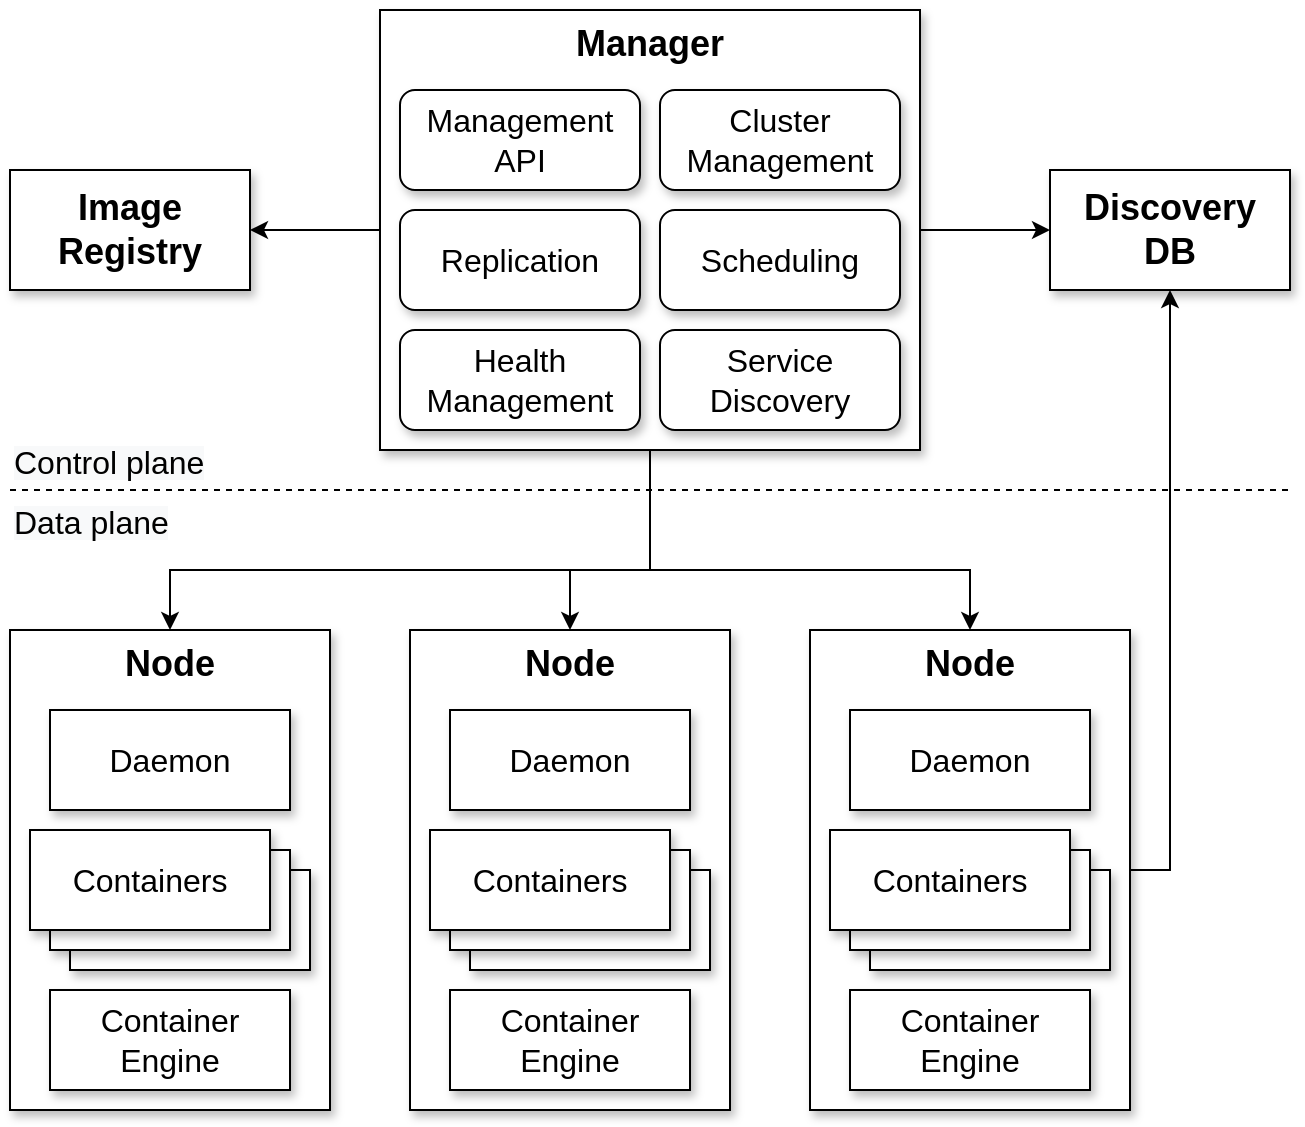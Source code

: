 <mxfile version="14.5.1" type="device"><diagram id="sGTMXH8njDxTxrf9McV2" name="Page-1"><mxGraphModel dx="1106" dy="837" grid="1" gridSize="10" guides="1" tooltips="1" connect="1" arrows="1" fold="1" page="1" pageScale="1" pageWidth="1100" pageHeight="850" math="0" shadow="0"><root><mxCell id="0"/><mxCell id="1" parent="0"/><mxCell id="jrh6HcXVlhJq9nKqbpKi-1" value="" style="edgeStyle=orthogonalEdgeStyle;rounded=0;orthogonalLoop=1;jettySize=auto;html=1;" parent="1" source="JRmslAJqSS6vHDavz7So-3" target="JRmslAJqSS6vHDavz7So-31" edge="1"><mxGeometry relative="1" as="geometry"/></mxCell><mxCell id="JRmslAJqSS6vHDavz7So-14" value="" style="edgeStyle=orthogonalEdgeStyle;rounded=0;orthogonalLoop=1;jettySize=auto;html=1;entryX=0.5;entryY=0;entryDx=0;entryDy=0;" parent="1" source="JRmslAJqSS6vHDavz7So-3" target="Tj_wFLu9c_E33zZebS4E-3" edge="1"><mxGeometry relative="1" as="geometry"><mxPoint x="520" y="470" as="targetPoint"/><Array as="points"><mxPoint x="560" y="440"/><mxPoint x="520" y="440"/></Array></mxGeometry></mxCell><mxCell id="JRmslAJqSS6vHDavz7So-22" value="" style="group" parent="1" vertex="1" connectable="0"><mxGeometry x="640" y="470" width="160" height="240" as="geometry"/></mxCell><mxCell id="JRmslAJqSS6vHDavz7So-23" value="&lt;font style=&quot;font-size: 18px&quot;&gt;&lt;b&gt;Node&lt;/b&gt;&lt;/font&gt;" style="rounded=0;whiteSpace=wrap;html=1;verticalAlign=top;shadow=1;" parent="JRmslAJqSS6vHDavz7So-22" vertex="1"><mxGeometry width="160" height="240" as="geometry"/></mxCell><mxCell id="JRmslAJqSS6vHDavz7So-24" value="&lt;font style=&quot;font-size: 16px&quot;&gt;Containers&lt;/font&gt;" style="rounded=0;whiteSpace=wrap;html=1;shadow=1;" parent="JRmslAJqSS6vHDavz7So-22" vertex="1"><mxGeometry x="30" y="120" width="120" height="50" as="geometry"/></mxCell><mxCell id="JRmslAJqSS6vHDavz7So-25" value="&lt;font style=&quot;font-size: 16px&quot;&gt;Containers&lt;/font&gt;" style="rounded=0;whiteSpace=wrap;html=1;shadow=1;" parent="JRmslAJqSS6vHDavz7So-22" vertex="1"><mxGeometry x="20" y="110" width="120" height="50" as="geometry"/></mxCell><mxCell id="JRmslAJqSS6vHDavz7So-26" value="&lt;font style=&quot;font-size: 16px&quot;&gt;Containers&lt;/font&gt;" style="rounded=0;whiteSpace=wrap;html=1;shadow=1;" parent="JRmslAJqSS6vHDavz7So-22" vertex="1"><mxGeometry x="10" y="100" width="120" height="50" as="geometry"/></mxCell><mxCell id="JRmslAJqSS6vHDavz7So-27" value="&lt;font style=&quot;font-size: 16px&quot;&gt;Daemon&lt;/font&gt;" style="rounded=0;whiteSpace=wrap;html=1;shadow=1;" parent="JRmslAJqSS6vHDavz7So-22" vertex="1"><mxGeometry x="20" y="40" width="120" height="50" as="geometry"/></mxCell><mxCell id="r55NWayZfvWeFaLp822p-4" style="edgeStyle=orthogonalEdgeStyle;rounded=0;orthogonalLoop=1;jettySize=auto;html=1;exitX=0.5;exitY=1;exitDx=0;exitDy=0;" parent="JRmslAJqSS6vHDavz7So-22" edge="1"><mxGeometry relative="1" as="geometry"><mxPoint x="80" y="180" as="sourcePoint"/><mxPoint x="80" y="180" as="targetPoint"/></mxGeometry></mxCell><mxCell id="Tj_wFLu9c_E33zZebS4E-1" value="&lt;font style=&quot;font-size: 16px&quot;&gt;Container Engine&lt;/font&gt;" style="rounded=0;whiteSpace=wrap;html=1;shadow=1;" parent="JRmslAJqSS6vHDavz7So-22" vertex="1"><mxGeometry x="20" y="180" width="120" height="50" as="geometry"/></mxCell><mxCell id="JRmslAJqSS6vHDavz7So-28" value="" style="edgeStyle=orthogonalEdgeStyle;rounded=0;orthogonalLoop=1;jettySize=auto;html=1;entryX=0.5;entryY=0;entryDx=0;entryDy=0;exitX=0.5;exitY=1;exitDx=0;exitDy=0;" parent="1" source="JRmslAJqSS6vHDavz7So-3" target="Tj_wFLu9c_E33zZebS4E-11" edge="1"><mxGeometry relative="1" as="geometry"><mxPoint x="530" y="395" as="sourcePoint"/><mxPoint x="320" y="470" as="targetPoint"/><Array as="points"><mxPoint x="560" y="440"/><mxPoint x="320" y="440"/></Array></mxGeometry></mxCell><mxCell id="JRmslAJqSS6vHDavz7So-29" value="" style="edgeStyle=orthogonalEdgeStyle;rounded=0;orthogonalLoop=1;jettySize=auto;html=1;exitX=0.5;exitY=1;exitDx=0;exitDy=0;entryX=0.5;entryY=0;entryDx=0;entryDy=0;" parent="1" source="JRmslAJqSS6vHDavz7So-3" target="JRmslAJqSS6vHDavz7So-23" edge="1"><mxGeometry relative="1" as="geometry"><mxPoint x="530" y="395" as="sourcePoint"/><mxPoint x="720" y="470" as="targetPoint"/><Array as="points"><mxPoint x="560" y="440"/><mxPoint x="720" y="440"/></Array></mxGeometry></mxCell><mxCell id="JRmslAJqSS6vHDavz7So-31" value="&lt;font style=&quot;font-size: 18px&quot;&gt;&lt;b&gt;Image Registry&lt;/b&gt;&lt;/font&gt;" style="rounded=0;whiteSpace=wrap;html=1;verticalAlign=middle;shadow=1;" parent="1" vertex="1"><mxGeometry x="240" y="240" width="120" height="60" as="geometry"/></mxCell><mxCell id="JRmslAJqSS6vHDavz7So-35" value="&lt;font style=&quot;font-size: 18px&quot;&gt;&lt;b&gt;Discovery DB&lt;/b&gt;&lt;/font&gt;" style="rounded=0;whiteSpace=wrap;html=1;verticalAlign=middle;spacingLeft=0;spacingBottom=0;spacing=3;shadow=1;" parent="1" vertex="1"><mxGeometry x="760" y="240" width="120" height="60" as="geometry"/></mxCell><mxCell id="JRmslAJqSS6vHDavz7So-36" value="" style="edgeStyle=orthogonalEdgeStyle;rounded=0;orthogonalLoop=1;jettySize=auto;html=1;entryX=0;entryY=0.5;entryDx=0;entryDy=0;exitX=1;exitY=0.5;exitDx=0;exitDy=0;" parent="1" source="JRmslAJqSS6vHDavz7So-3" target="JRmslAJqSS6vHDavz7So-35" edge="1"><mxGeometry relative="1" as="geometry"><mxPoint x="460" y="305" as="sourcePoint"/><mxPoint x="370" y="305" as="targetPoint"/></mxGeometry></mxCell><mxCell id="JRmslAJqSS6vHDavz7So-37" value="" style="edgeStyle=orthogonalEdgeStyle;rounded=0;orthogonalLoop=1;jettySize=auto;html=1;entryX=0.5;entryY=1;entryDx=0;entryDy=0;exitX=1;exitY=0.5;exitDx=0;exitDy=0;" parent="1" source="JRmslAJqSS6vHDavz7So-23" target="JRmslAJqSS6vHDavz7So-35" edge="1"><mxGeometry relative="1" as="geometry"><mxPoint x="530" y="395" as="sourcePoint"/><mxPoint x="730" y="475" as="targetPoint"/></mxGeometry></mxCell><mxCell id="wjb-W7vyoI8IyO36brAT-1" value="" style="endArrow=none;dashed=1;html=1;" parent="1" edge="1"><mxGeometry width="50" height="50" relative="1" as="geometry"><mxPoint x="240" y="400" as="sourcePoint"/><mxPoint x="880" y="400" as="targetPoint"/></mxGeometry></mxCell><mxCell id="wjb-W7vyoI8IyO36brAT-2" value="&lt;span style=&quot;color: rgb(0 , 0 , 0) ; font-family: &amp;#34;helvetica&amp;#34; ; font-size: 16px ; font-style: normal ; font-weight: 400 ; letter-spacing: normal ; text-align: center ; text-indent: 0px ; text-transform: none ; word-spacing: 0px ; background-color: rgb(248 , 249 , 250) ; display: inline ; float: none&quot;&gt;Control plane&lt;/span&gt;" style="text;whiteSpace=wrap;html=1;" parent="1" vertex="1"><mxGeometry x="240" y="370" width="120" height="30" as="geometry"/></mxCell><mxCell id="wjb-W7vyoI8IyO36brAT-3" value="&lt;span style=&quot;color: rgb(0 , 0 , 0) ; font-family: &amp;#34;helvetica&amp;#34; ; font-size: 16px ; font-style: normal ; font-weight: 400 ; letter-spacing: normal ; text-align: center ; text-indent: 0px ; text-transform: none ; word-spacing: 0px ; background-color: rgb(248 , 249 , 250) ; display: inline ; float: none&quot;&gt;Data plane&lt;/span&gt;" style="text;whiteSpace=wrap;html=1;" parent="1" vertex="1"><mxGeometry x="240" y="400" width="120" height="30" as="geometry"/></mxCell><mxCell id="Tj_wFLu9c_E33zZebS4E-2" value="" style="group;shadow=1;" parent="1" vertex="1" connectable="0"><mxGeometry x="440" y="470" width="160" height="240" as="geometry"/></mxCell><mxCell id="Tj_wFLu9c_E33zZebS4E-3" value="&lt;font style=&quot;font-size: 18px&quot;&gt;&lt;b&gt;Node&lt;/b&gt;&lt;/font&gt;" style="rounded=0;whiteSpace=wrap;html=1;verticalAlign=top;shadow=1;" parent="Tj_wFLu9c_E33zZebS4E-2" vertex="1"><mxGeometry width="160" height="240" as="geometry"/></mxCell><mxCell id="Tj_wFLu9c_E33zZebS4E-4" value="&lt;font style=&quot;font-size: 16px&quot;&gt;Containers&lt;/font&gt;" style="rounded=0;whiteSpace=wrap;html=1;shadow=1;" parent="Tj_wFLu9c_E33zZebS4E-2" vertex="1"><mxGeometry x="30" y="120" width="120" height="50" as="geometry"/></mxCell><mxCell id="Tj_wFLu9c_E33zZebS4E-5" value="&lt;font style=&quot;font-size: 16px&quot;&gt;Containers&lt;/font&gt;" style="rounded=0;whiteSpace=wrap;html=1;shadow=1;" parent="Tj_wFLu9c_E33zZebS4E-2" vertex="1"><mxGeometry x="20" y="110" width="120" height="50" as="geometry"/></mxCell><mxCell id="Tj_wFLu9c_E33zZebS4E-6" value="&lt;font style=&quot;font-size: 16px&quot;&gt;Containers&lt;/font&gt;" style="rounded=0;whiteSpace=wrap;html=1;shadow=1;" parent="Tj_wFLu9c_E33zZebS4E-2" vertex="1"><mxGeometry x="10" y="100" width="120" height="50" as="geometry"/></mxCell><mxCell id="Tj_wFLu9c_E33zZebS4E-7" value="&lt;font style=&quot;font-size: 16px&quot;&gt;Daemon&lt;/font&gt;" style="rounded=0;whiteSpace=wrap;html=1;shadow=1;" parent="Tj_wFLu9c_E33zZebS4E-2" vertex="1"><mxGeometry x="20" y="40" width="120" height="50" as="geometry"/></mxCell><mxCell id="Tj_wFLu9c_E33zZebS4E-8" style="edgeStyle=orthogonalEdgeStyle;rounded=0;orthogonalLoop=1;jettySize=auto;html=1;exitX=0.5;exitY=1;exitDx=0;exitDy=0;shadow=1;" parent="Tj_wFLu9c_E33zZebS4E-2" edge="1"><mxGeometry relative="1" as="geometry"><mxPoint x="80" y="180" as="sourcePoint"/><mxPoint x="80" y="180" as="targetPoint"/></mxGeometry></mxCell><mxCell id="Tj_wFLu9c_E33zZebS4E-9" value="&lt;font style=&quot;font-size: 16px&quot;&gt;Container Engine&lt;/font&gt;" style="rounded=0;whiteSpace=wrap;html=1;shadow=1;" parent="Tj_wFLu9c_E33zZebS4E-2" vertex="1"><mxGeometry x="20" y="180" width="120" height="50" as="geometry"/></mxCell><mxCell id="Tj_wFLu9c_E33zZebS4E-10" value="" style="group;shadow=1;" parent="1" vertex="1" connectable="0"><mxGeometry x="240" y="470" width="160" height="240" as="geometry"/></mxCell><mxCell id="Tj_wFLu9c_E33zZebS4E-11" value="&lt;font style=&quot;font-size: 18px&quot;&gt;&lt;b&gt;Node&lt;/b&gt;&lt;/font&gt;" style="rounded=0;whiteSpace=wrap;html=1;verticalAlign=top;shadow=1;" parent="Tj_wFLu9c_E33zZebS4E-10" vertex="1"><mxGeometry width="160" height="240" as="geometry"/></mxCell><mxCell id="Tj_wFLu9c_E33zZebS4E-12" value="&lt;font style=&quot;font-size: 16px&quot;&gt;Containers&lt;/font&gt;" style="rounded=0;whiteSpace=wrap;html=1;shadow=1;" parent="Tj_wFLu9c_E33zZebS4E-10" vertex="1"><mxGeometry x="30" y="120" width="120" height="50" as="geometry"/></mxCell><mxCell id="Tj_wFLu9c_E33zZebS4E-13" value="&lt;font style=&quot;font-size: 16px&quot;&gt;Containers&lt;/font&gt;" style="rounded=0;whiteSpace=wrap;html=1;shadow=1;" parent="Tj_wFLu9c_E33zZebS4E-10" vertex="1"><mxGeometry x="20" y="110" width="120" height="50" as="geometry"/></mxCell><mxCell id="Tj_wFLu9c_E33zZebS4E-14" value="&lt;font style=&quot;font-size: 16px&quot;&gt;Containers&lt;/font&gt;" style="rounded=0;whiteSpace=wrap;html=1;shadow=1;" parent="Tj_wFLu9c_E33zZebS4E-10" vertex="1"><mxGeometry x="10" y="100" width="120" height="50" as="geometry"/></mxCell><mxCell id="Tj_wFLu9c_E33zZebS4E-15" value="&lt;font style=&quot;font-size: 16px&quot;&gt;Daemon&lt;/font&gt;" style="rounded=0;whiteSpace=wrap;html=1;shadow=1;" parent="Tj_wFLu9c_E33zZebS4E-10" vertex="1"><mxGeometry x="20" y="40" width="120" height="50" as="geometry"/></mxCell><mxCell id="Tj_wFLu9c_E33zZebS4E-16" style="edgeStyle=orthogonalEdgeStyle;rounded=0;orthogonalLoop=1;jettySize=auto;html=1;exitX=0.5;exitY=1;exitDx=0;exitDy=0;shadow=1;" parent="Tj_wFLu9c_E33zZebS4E-10" edge="1"><mxGeometry relative="1" as="geometry"><mxPoint x="80" y="180" as="sourcePoint"/><mxPoint x="80" y="180" as="targetPoint"/></mxGeometry></mxCell><mxCell id="Tj_wFLu9c_E33zZebS4E-17" value="&lt;font style=&quot;font-size: 16px&quot;&gt;Container Engine&lt;/font&gt;" style="rounded=0;whiteSpace=wrap;html=1;shadow=1;" parent="Tj_wFLu9c_E33zZebS4E-10" vertex="1"><mxGeometry x="20" y="180" width="120" height="50" as="geometry"/></mxCell><mxCell id="ALkRWgXjZet6T7za1Y_e-2" value="" style="group;shadow=0;" parent="1" vertex="1" connectable="0"><mxGeometry x="425" y="160" width="270" height="220" as="geometry"/></mxCell><mxCell id="JRmslAJqSS6vHDavz7So-3" value="&lt;font style=&quot;font-size: 18px&quot;&gt;&lt;b&gt;Manager&lt;/b&gt;&lt;/font&gt;" style="rounded=0;whiteSpace=wrap;html=1;verticalAlign=top;shadow=1;" parent="ALkRWgXjZet6T7za1Y_e-2" vertex="1"><mxGeometry width="270" height="220" as="geometry"/></mxCell><mxCell id="JRmslAJqSS6vHDavz7So-1" value="&lt;span style=&quot;font-size: 16px&quot;&gt;Replication&lt;/span&gt;" style="rounded=1;whiteSpace=wrap;html=1;shadow=1;" parent="ALkRWgXjZet6T7za1Y_e-2" vertex="1"><mxGeometry x="10" y="100" width="120" height="50" as="geometry"/></mxCell><mxCell id="JRmslAJqSS6vHDavz7So-2" value="&lt;span style=&quot;font-family: &amp;#34;helvetica&amp;#34; ; font-size: 16px&quot;&gt;Scheduling&lt;/span&gt;" style="rounded=1;whiteSpace=wrap;html=1;shadow=1;" parent="ALkRWgXjZet6T7za1Y_e-2" vertex="1"><mxGeometry x="140" y="100" width="120" height="50" as="geometry"/></mxCell><mxCell id="r55NWayZfvWeFaLp822p-1" value="&lt;span style=&quot;font-size: 16px&quot;&gt;Service Discovery&lt;/span&gt;" style="rounded=1;whiteSpace=wrap;html=1;spacingLeft=0;spacingBottom=0;spacingRight=0;spacing=3;shadow=1;" parent="ALkRWgXjZet6T7za1Y_e-2" vertex="1"><mxGeometry x="140" y="160" width="120" height="50" as="geometry"/></mxCell><mxCell id="jrh6HcXVlhJq9nKqbpKi-2" value="&lt;span style=&quot;font-size: 16px&quot;&gt;Health Management&lt;/span&gt;" style="rounded=1;whiteSpace=wrap;html=1;spacingLeft=0;spacingBottom=0;spacingRight=0;spacing=3;shadow=1;" parent="ALkRWgXjZet6T7za1Y_e-2" vertex="1"><mxGeometry x="10" y="160" width="120" height="50" as="geometry"/></mxCell><mxCell id="ALkRWgXjZet6T7za1Y_e-1" value="&lt;span style=&quot;font-size: 16px&quot;&gt;Cluster Management&lt;/span&gt;" style="rounded=1;whiteSpace=wrap;html=1;shadow=1;" parent="ALkRWgXjZet6T7za1Y_e-2" vertex="1"><mxGeometry x="140" y="40" width="120" height="50" as="geometry"/></mxCell><mxCell id="PDlWiHwP8HSi83AaXWHb-1" value="&lt;span style=&quot;font-size: 16px&quot;&gt;Management API&lt;/span&gt;" style="rounded=1;whiteSpace=wrap;html=1;shadow=1;" vertex="1" parent="ALkRWgXjZet6T7za1Y_e-2"><mxGeometry x="10" y="40" width="120" height="50" as="geometry"/></mxCell></root></mxGraphModel></diagram></mxfile>